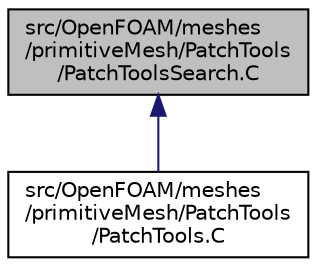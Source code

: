 digraph "src/OpenFOAM/meshes/primitiveMesh/PatchTools/PatchToolsSearch.C"
{
  bgcolor="transparent";
  edge [fontname="Helvetica",fontsize="10",labelfontname="Helvetica",labelfontsize="10"];
  node [fontname="Helvetica",fontsize="10",shape=record];
  Node1 [label="src/OpenFOAM/meshes\l/primitiveMesh/PatchTools\l/PatchToolsSearch.C",height=0.2,width=0.4,color="black", fillcolor="grey75", style="filled", fontcolor="black"];
  Node1 -> Node2 [dir="back",color="midnightblue",fontsize="10",style="solid",fontname="Helvetica"];
  Node2 [label="src/OpenFOAM/meshes\l/primitiveMesh/PatchTools\l/PatchTools.C",height=0.2,width=0.4,color="black",URL="$a08837.html"];
}
